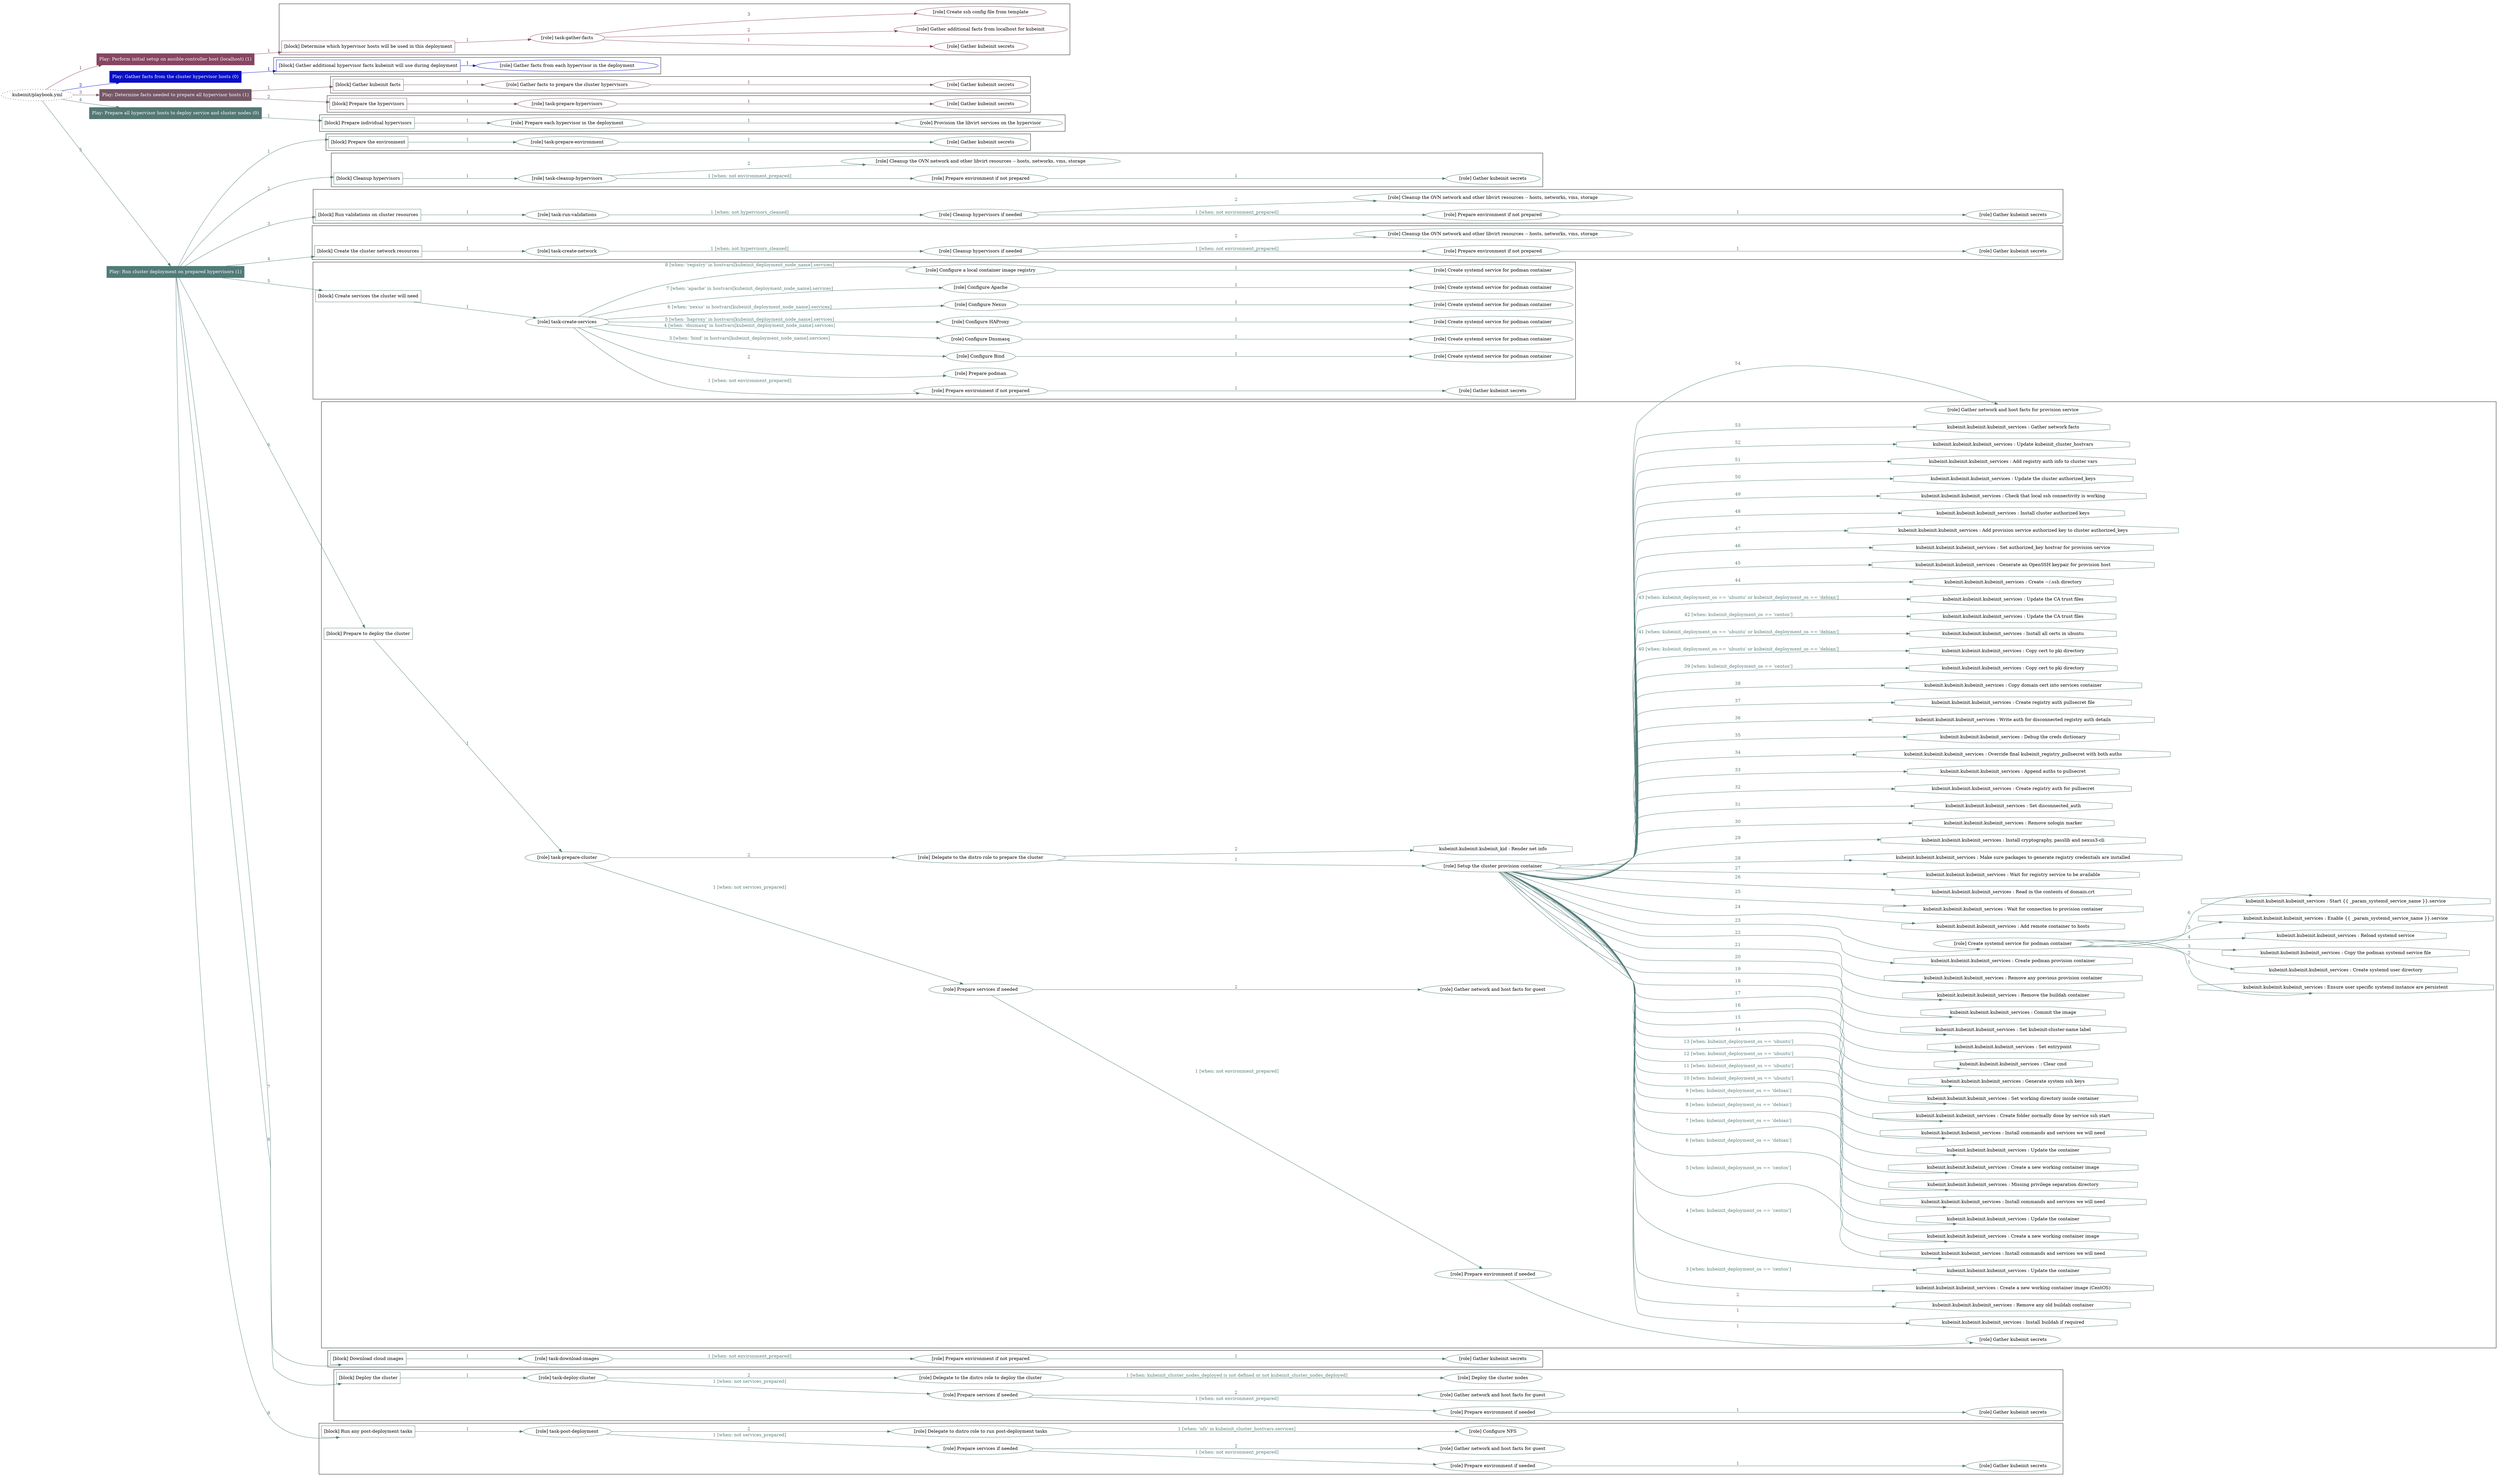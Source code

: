 digraph {
	graph [concentrate=true ordering=in rankdir=LR ratio=fill]
	edge [esep=5 sep=10]
	"kubeinit/playbook.yml" [URL="/home/runner/work/kubeinit/kubeinit/kubeinit/playbook.yml" id=playbook_0912df46 style=dotted]
	"kubeinit/playbook.yml" -> play_2e8ab678 [label="1 " color="#874560" fontcolor="#874560" id=edge_e72a90c1 labeltooltip="1 " tooltip="1 "]
	subgraph "Play: Perform initial setup on ansible-controller host (localhost) (1)" {
		play_2e8ab678 [label="Play: Perform initial setup on ansible-controller host (localhost) (1)" URL="/home/runner/work/kubeinit/kubeinit/kubeinit/playbook.yml" color="#874560" fontcolor="#ffffff" id=play_2e8ab678 shape=box style=filled tooltip=localhost]
		play_2e8ab678 -> block_29a53526 [label=1 color="#874560" fontcolor="#874560" id=edge_6e0d25d8 labeltooltip=1 tooltip=1]
		subgraph cluster_block_29a53526 {
			block_29a53526 [label="[block] Determine which hypervisor hosts will be used in this deployment" URL="/home/runner/work/kubeinit/kubeinit/kubeinit/playbook.yml" color="#874560" id=block_29a53526 labeltooltip="Determine which hypervisor hosts will be used in this deployment" shape=box tooltip="Determine which hypervisor hosts will be used in this deployment"]
			block_29a53526 -> role_89fe4b4c [label="1 " color="#874560" fontcolor="#874560" id=edge_b1a9f9fe labeltooltip="1 " tooltip="1 "]
			subgraph "task-gather-facts" {
				role_89fe4b4c [label="[role] task-gather-facts" URL="/home/runner/work/kubeinit/kubeinit/kubeinit/playbook.yml" color="#874560" id=role_89fe4b4c tooltip="task-gather-facts"]
				role_89fe4b4c -> role_a1879b0e [label="1 " color="#874560" fontcolor="#874560" id=edge_e11ce74f labeltooltip="1 " tooltip="1 "]
				subgraph "Gather kubeinit secrets" {
					role_a1879b0e [label="[role] Gather kubeinit secrets" URL="/home/runner/.ansible/collections/ansible_collections/kubeinit/kubeinit/roles/kubeinit_prepare/tasks/build_hypervisors_group.yml" color="#874560" id=role_a1879b0e tooltip="Gather kubeinit secrets"]
				}
				role_89fe4b4c -> role_667d507b [label="2 " color="#874560" fontcolor="#874560" id=edge_f3d41f97 labeltooltip="2 " tooltip="2 "]
				subgraph "Gather additional facts from localhost for kubeinit" {
					role_667d507b [label="[role] Gather additional facts from localhost for kubeinit" URL="/home/runner/.ansible/collections/ansible_collections/kubeinit/kubeinit/roles/kubeinit_prepare/tasks/build_hypervisors_group.yml" color="#874560" id=role_667d507b tooltip="Gather additional facts from localhost for kubeinit"]
				}
				role_89fe4b4c -> role_3e9ce08c [label="3 " color="#874560" fontcolor="#874560" id=edge_b8fbfea3 labeltooltip="3 " tooltip="3 "]
				subgraph "Create ssh config file from template" {
					role_3e9ce08c [label="[role] Create ssh config file from template" URL="/home/runner/.ansible/collections/ansible_collections/kubeinit/kubeinit/roles/kubeinit_prepare/tasks/build_hypervisors_group.yml" color="#874560" id=role_3e9ce08c tooltip="Create ssh config file from template"]
				}
			}
		}
	}
	"kubeinit/playbook.yml" -> play_7688b1bb [label="2 " color="#080ec4" fontcolor="#080ec4" id=edge_ccbbb781 labeltooltip="2 " tooltip="2 "]
	subgraph "Play: Gather facts from the cluster hypervisor hosts (0)" {
		play_7688b1bb [label="Play: Gather facts from the cluster hypervisor hosts (0)" URL="/home/runner/work/kubeinit/kubeinit/kubeinit/playbook.yml" color="#080ec4" fontcolor="#ffffff" id=play_7688b1bb shape=box style=filled tooltip="Play: Gather facts from the cluster hypervisor hosts (0)"]
		play_7688b1bb -> block_85980958 [label=1 color="#080ec4" fontcolor="#080ec4" id=edge_93978ed6 labeltooltip=1 tooltip=1]
		subgraph cluster_block_85980958 {
			block_85980958 [label="[block] Gather additional hypervisor facts kubeinit will use during deployment" URL="/home/runner/work/kubeinit/kubeinit/kubeinit/playbook.yml" color="#080ec4" id=block_85980958 labeltooltip="Gather additional hypervisor facts kubeinit will use during deployment" shape=box tooltip="Gather additional hypervisor facts kubeinit will use during deployment"]
			block_85980958 -> role_114ad888 [label="1 " color="#080ec4" fontcolor="#080ec4" id=edge_c900b7f8 labeltooltip="1 " tooltip="1 "]
			subgraph "Gather facts from each hypervisor in the deployment" {
				role_114ad888 [label="[role] Gather facts from each hypervisor in the deployment" URL="/home/runner/work/kubeinit/kubeinit/kubeinit/playbook.yml" color="#080ec4" id=role_114ad888 tooltip="Gather facts from each hypervisor in the deployment"]
			}
		}
	}
	"kubeinit/playbook.yml" -> play_a945ccaa [label="3 " color="#755766" fontcolor="#755766" id=edge_48604148 labeltooltip="3 " tooltip="3 "]
	subgraph "Play: Determine facts needed to prepare all hypervisor hosts (1)" {
		play_a945ccaa [label="Play: Determine facts needed to prepare all hypervisor hosts (1)" URL="/home/runner/work/kubeinit/kubeinit/kubeinit/playbook.yml" color="#755766" fontcolor="#ffffff" id=play_a945ccaa shape=box style=filled tooltip=localhost]
		play_a945ccaa -> block_f89217a5 [label=1 color="#755766" fontcolor="#755766" id=edge_f8f481e6 labeltooltip=1 tooltip=1]
		subgraph cluster_block_f89217a5 {
			block_f89217a5 [label="[block] Gather kubeinit facts" URL="/home/runner/work/kubeinit/kubeinit/kubeinit/playbook.yml" color="#755766" id=block_f89217a5 labeltooltip="Gather kubeinit facts" shape=box tooltip="Gather kubeinit facts"]
			block_f89217a5 -> role_4a98423d [label="1 " color="#755766" fontcolor="#755766" id=edge_20c43f45 labeltooltip="1 " tooltip="1 "]
			subgraph "Gather facts to prepare the cluster hypervisors" {
				role_4a98423d [label="[role] Gather facts to prepare the cluster hypervisors" URL="/home/runner/work/kubeinit/kubeinit/kubeinit/playbook.yml" color="#755766" id=role_4a98423d tooltip="Gather facts to prepare the cluster hypervisors"]
				role_4a98423d -> role_321a8558 [label="1 " color="#755766" fontcolor="#755766" id=edge_3f8fba28 labeltooltip="1 " tooltip="1 "]
				subgraph "Gather kubeinit secrets" {
					role_321a8558 [label="[role] Gather kubeinit secrets" URL="/home/runner/.ansible/collections/ansible_collections/kubeinit/kubeinit/roles/kubeinit_prepare/tasks/gather_kubeinit_facts.yml" color="#755766" id=role_321a8558 tooltip="Gather kubeinit secrets"]
				}
			}
		}
		play_a945ccaa -> block_534c2ea1 [label=2 color="#755766" fontcolor="#755766" id=edge_08e3ee26 labeltooltip=2 tooltip=2]
		subgraph cluster_block_534c2ea1 {
			block_534c2ea1 [label="[block] Prepare the hypervisors" URL="/home/runner/work/kubeinit/kubeinit/kubeinit/playbook.yml" color="#755766" id=block_534c2ea1 labeltooltip="Prepare the hypervisors" shape=box tooltip="Prepare the hypervisors"]
			block_534c2ea1 -> role_e908bf13 [label="1 " color="#755766" fontcolor="#755766" id=edge_f1e317e9 labeltooltip="1 " tooltip="1 "]
			subgraph "task-prepare-hypervisors" {
				role_e908bf13 [label="[role] task-prepare-hypervisors" URL="/home/runner/work/kubeinit/kubeinit/kubeinit/playbook.yml" color="#755766" id=role_e908bf13 tooltip="task-prepare-hypervisors"]
				role_e908bf13 -> role_542d57ac [label="1 " color="#755766" fontcolor="#755766" id=edge_b7fd1529 labeltooltip="1 " tooltip="1 "]
				subgraph "Gather kubeinit secrets" {
					role_542d57ac [label="[role] Gather kubeinit secrets" URL="/home/runner/.ansible/collections/ansible_collections/kubeinit/kubeinit/roles/kubeinit_prepare/tasks/gather_kubeinit_facts.yml" color="#755766" id=role_542d57ac tooltip="Gather kubeinit secrets"]
				}
			}
		}
	}
	"kubeinit/playbook.yml" -> play_f191cedd [label="4 " color="#547873" fontcolor="#547873" id=edge_20935c8a labeltooltip="4 " tooltip="4 "]
	subgraph "Play: Prepare all hypervisor hosts to deploy service and cluster nodes (0)" {
		play_f191cedd [label="Play: Prepare all hypervisor hosts to deploy service and cluster nodes (0)" URL="/home/runner/work/kubeinit/kubeinit/kubeinit/playbook.yml" color="#547873" fontcolor="#ffffff" id=play_f191cedd shape=box style=filled tooltip="Play: Prepare all hypervisor hosts to deploy service and cluster nodes (0)"]
		play_f191cedd -> block_e4573215 [label=1 color="#547873" fontcolor="#547873" id=edge_cc4649a1 labeltooltip=1 tooltip=1]
		subgraph cluster_block_e4573215 {
			block_e4573215 [label="[block] Prepare individual hypervisors" URL="/home/runner/work/kubeinit/kubeinit/kubeinit/playbook.yml" color="#547873" id=block_e4573215 labeltooltip="Prepare individual hypervisors" shape=box tooltip="Prepare individual hypervisors"]
			block_e4573215 -> role_737874a5 [label="1 " color="#547873" fontcolor="#547873" id=edge_21db9d6a labeltooltip="1 " tooltip="1 "]
			subgraph "Prepare each hypervisor in the deployment" {
				role_737874a5 [label="[role] Prepare each hypervisor in the deployment" URL="/home/runner/work/kubeinit/kubeinit/kubeinit/playbook.yml" color="#547873" id=role_737874a5 tooltip="Prepare each hypervisor in the deployment"]
				role_737874a5 -> role_ba856975 [label="1 " color="#547873" fontcolor="#547873" id=edge_d3d29fb9 labeltooltip="1 " tooltip="1 "]
				subgraph "Provision the libvirt services on the hypervisor" {
					role_ba856975 [label="[role] Provision the libvirt services on the hypervisor" URL="/home/runner/.ansible/collections/ansible_collections/kubeinit/kubeinit/roles/kubeinit_prepare/tasks/prepare_hypervisor.yml" color="#547873" id=role_ba856975 tooltip="Provision the libvirt services on the hypervisor"]
				}
			}
		}
	}
	"kubeinit/playbook.yml" -> play_f52c890b [label="5 " color="#517b78" fontcolor="#517b78" id=edge_679ba68c labeltooltip="5 " tooltip="5 "]
	subgraph "Play: Run cluster deployment on prepared hypervisors (1)" {
		play_f52c890b [label="Play: Run cluster deployment on prepared hypervisors (1)" URL="/home/runner/work/kubeinit/kubeinit/kubeinit/playbook.yml" color="#517b78" fontcolor="#ffffff" id=play_f52c890b shape=box style=filled tooltip=localhost]
		play_f52c890b -> block_62a21867 [label=1 color="#517b78" fontcolor="#517b78" id=edge_a78af75b labeltooltip=1 tooltip=1]
		subgraph cluster_block_62a21867 {
			block_62a21867 [label="[block] Prepare the environment" URL="/home/runner/work/kubeinit/kubeinit/kubeinit/playbook.yml" color="#517b78" id=block_62a21867 labeltooltip="Prepare the environment" shape=box tooltip="Prepare the environment"]
			block_62a21867 -> role_67cdca41 [label="1 " color="#517b78" fontcolor="#517b78" id=edge_3c67bea5 labeltooltip="1 " tooltip="1 "]
			subgraph "task-prepare-environment" {
				role_67cdca41 [label="[role] task-prepare-environment" URL="/home/runner/work/kubeinit/kubeinit/kubeinit/playbook.yml" color="#517b78" id=role_67cdca41 tooltip="task-prepare-environment"]
				role_67cdca41 -> role_56bfa9c4 [label="1 " color="#517b78" fontcolor="#517b78" id=edge_91252e69 labeltooltip="1 " tooltip="1 "]
				subgraph "Gather kubeinit secrets" {
					role_56bfa9c4 [label="[role] Gather kubeinit secrets" URL="/home/runner/.ansible/collections/ansible_collections/kubeinit/kubeinit/roles/kubeinit_prepare/tasks/gather_kubeinit_facts.yml" color="#517b78" id=role_56bfa9c4 tooltip="Gather kubeinit secrets"]
				}
			}
		}
		play_f52c890b -> block_95139c3b [label=2 color="#517b78" fontcolor="#517b78" id=edge_f855c8f6 labeltooltip=2 tooltip=2]
		subgraph cluster_block_95139c3b {
			block_95139c3b [label="[block] Cleanup hypervisors" URL="/home/runner/work/kubeinit/kubeinit/kubeinit/playbook.yml" color="#517b78" id=block_95139c3b labeltooltip="Cleanup hypervisors" shape=box tooltip="Cleanup hypervisors"]
			block_95139c3b -> role_2b598ae9 [label="1 " color="#517b78" fontcolor="#517b78" id=edge_e2f64859 labeltooltip="1 " tooltip="1 "]
			subgraph "task-cleanup-hypervisors" {
				role_2b598ae9 [label="[role] task-cleanup-hypervisors" URL="/home/runner/work/kubeinit/kubeinit/kubeinit/playbook.yml" color="#517b78" id=role_2b598ae9 tooltip="task-cleanup-hypervisors"]
				role_2b598ae9 -> role_1456ab9c [label="1 [when: not environment_prepared]" color="#517b78" fontcolor="#517b78" id=edge_ec660b6e labeltooltip="1 [when: not environment_prepared]" tooltip="1 [when: not environment_prepared]"]
				subgraph "Prepare environment if not prepared" {
					role_1456ab9c [label="[role] Prepare environment if not prepared" URL="/home/runner/.ansible/collections/ansible_collections/kubeinit/kubeinit/roles/kubeinit_prepare/tasks/cleanup_hypervisors.yml" color="#517b78" id=role_1456ab9c tooltip="Prepare environment if not prepared"]
					role_1456ab9c -> role_236ac7f4 [label="1 " color="#517b78" fontcolor="#517b78" id=edge_7c3dc851 labeltooltip="1 " tooltip="1 "]
					subgraph "Gather kubeinit secrets" {
						role_236ac7f4 [label="[role] Gather kubeinit secrets" URL="/home/runner/.ansible/collections/ansible_collections/kubeinit/kubeinit/roles/kubeinit_prepare/tasks/gather_kubeinit_facts.yml" color="#517b78" id=role_236ac7f4 tooltip="Gather kubeinit secrets"]
					}
				}
				role_2b598ae9 -> role_30538058 [label="2 " color="#517b78" fontcolor="#517b78" id=edge_9e3617b9 labeltooltip="2 " tooltip="2 "]
				subgraph "Cleanup the OVN network and other libvirt resources -- hosts, networks, vms, storage" {
					role_30538058 [label="[role] Cleanup the OVN network and other libvirt resources -- hosts, networks, vms, storage" URL="/home/runner/.ansible/collections/ansible_collections/kubeinit/kubeinit/roles/kubeinit_prepare/tasks/cleanup_hypervisors.yml" color="#517b78" id=role_30538058 tooltip="Cleanup the OVN network and other libvirt resources -- hosts, networks, vms, storage"]
				}
			}
		}
		play_f52c890b -> block_f0ff0a82 [label=3 color="#517b78" fontcolor="#517b78" id=edge_f69f539a labeltooltip=3 tooltip=3]
		subgraph cluster_block_f0ff0a82 {
			block_f0ff0a82 [label="[block] Run validations on cluster resources" URL="/home/runner/work/kubeinit/kubeinit/kubeinit/playbook.yml" color="#517b78" id=block_f0ff0a82 labeltooltip="Run validations on cluster resources" shape=box tooltip="Run validations on cluster resources"]
			block_f0ff0a82 -> role_f39b1af1 [label="1 " color="#517b78" fontcolor="#517b78" id=edge_cdfbe837 labeltooltip="1 " tooltip="1 "]
			subgraph "task-run-validations" {
				role_f39b1af1 [label="[role] task-run-validations" URL="/home/runner/work/kubeinit/kubeinit/kubeinit/playbook.yml" color="#517b78" id=role_f39b1af1 tooltip="task-run-validations"]
				role_f39b1af1 -> role_7696078d [label="1 [when: not hypervisors_cleaned]" color="#517b78" fontcolor="#517b78" id=edge_787f9603 labeltooltip="1 [when: not hypervisors_cleaned]" tooltip="1 [when: not hypervisors_cleaned]"]
				subgraph "Cleanup hypervisors if needed" {
					role_7696078d [label="[role] Cleanup hypervisors if needed" URL="/home/runner/.ansible/collections/ansible_collections/kubeinit/kubeinit/roles/kubeinit_validations/tasks/main.yml" color="#517b78" id=role_7696078d tooltip="Cleanup hypervisors if needed"]
					role_7696078d -> role_6cb71816 [label="1 [when: not environment_prepared]" color="#517b78" fontcolor="#517b78" id=edge_f6cf36a1 labeltooltip="1 [when: not environment_prepared]" tooltip="1 [when: not environment_prepared]"]
					subgraph "Prepare environment if not prepared" {
						role_6cb71816 [label="[role] Prepare environment if not prepared" URL="/home/runner/.ansible/collections/ansible_collections/kubeinit/kubeinit/roles/kubeinit_prepare/tasks/cleanup_hypervisors.yml" color="#517b78" id=role_6cb71816 tooltip="Prepare environment if not prepared"]
						role_6cb71816 -> role_5adb14a2 [label="1 " color="#517b78" fontcolor="#517b78" id=edge_15ba2886 labeltooltip="1 " tooltip="1 "]
						subgraph "Gather kubeinit secrets" {
							role_5adb14a2 [label="[role] Gather kubeinit secrets" URL="/home/runner/.ansible/collections/ansible_collections/kubeinit/kubeinit/roles/kubeinit_prepare/tasks/gather_kubeinit_facts.yml" color="#517b78" id=role_5adb14a2 tooltip="Gather kubeinit secrets"]
						}
					}
					role_7696078d -> role_2b1a516b [label="2 " color="#517b78" fontcolor="#517b78" id=edge_c696be01 labeltooltip="2 " tooltip="2 "]
					subgraph "Cleanup the OVN network and other libvirt resources -- hosts, networks, vms, storage" {
						role_2b1a516b [label="[role] Cleanup the OVN network and other libvirt resources -- hosts, networks, vms, storage" URL="/home/runner/.ansible/collections/ansible_collections/kubeinit/kubeinit/roles/kubeinit_prepare/tasks/cleanup_hypervisors.yml" color="#517b78" id=role_2b1a516b tooltip="Cleanup the OVN network and other libvirt resources -- hosts, networks, vms, storage"]
					}
				}
			}
		}
		play_f52c890b -> block_b530e53e [label=4 color="#517b78" fontcolor="#517b78" id=edge_3fc171cd labeltooltip=4 tooltip=4]
		subgraph cluster_block_b530e53e {
			block_b530e53e [label="[block] Create the cluster network resources" URL="/home/runner/work/kubeinit/kubeinit/kubeinit/playbook.yml" color="#517b78" id=block_b530e53e labeltooltip="Create the cluster network resources" shape=box tooltip="Create the cluster network resources"]
			block_b530e53e -> role_3248645d [label="1 " color="#517b78" fontcolor="#517b78" id=edge_df03ef05 labeltooltip="1 " tooltip="1 "]
			subgraph "task-create-network" {
				role_3248645d [label="[role] task-create-network" URL="/home/runner/work/kubeinit/kubeinit/kubeinit/playbook.yml" color="#517b78" id=role_3248645d tooltip="task-create-network"]
				role_3248645d -> role_4b6eabab [label="1 [when: not hypervisors_cleaned]" color="#517b78" fontcolor="#517b78" id=edge_b1161bb7 labeltooltip="1 [when: not hypervisors_cleaned]" tooltip="1 [when: not hypervisors_cleaned]"]
				subgraph "Cleanup hypervisors if needed" {
					role_4b6eabab [label="[role] Cleanup hypervisors if needed" URL="/home/runner/.ansible/collections/ansible_collections/kubeinit/kubeinit/roles/kubeinit_libvirt/tasks/create_network.yml" color="#517b78" id=role_4b6eabab tooltip="Cleanup hypervisors if needed"]
					role_4b6eabab -> role_fc160d03 [label="1 [when: not environment_prepared]" color="#517b78" fontcolor="#517b78" id=edge_b3e09f3a labeltooltip="1 [when: not environment_prepared]" tooltip="1 [when: not environment_prepared]"]
					subgraph "Prepare environment if not prepared" {
						role_fc160d03 [label="[role] Prepare environment if not prepared" URL="/home/runner/.ansible/collections/ansible_collections/kubeinit/kubeinit/roles/kubeinit_prepare/tasks/cleanup_hypervisors.yml" color="#517b78" id=role_fc160d03 tooltip="Prepare environment if not prepared"]
						role_fc160d03 -> role_1a4f02a7 [label="1 " color="#517b78" fontcolor="#517b78" id=edge_b19aef2f labeltooltip="1 " tooltip="1 "]
						subgraph "Gather kubeinit secrets" {
							role_1a4f02a7 [label="[role] Gather kubeinit secrets" URL="/home/runner/.ansible/collections/ansible_collections/kubeinit/kubeinit/roles/kubeinit_prepare/tasks/gather_kubeinit_facts.yml" color="#517b78" id=role_1a4f02a7 tooltip="Gather kubeinit secrets"]
						}
					}
					role_4b6eabab -> role_3d02f9c4 [label="2 " color="#517b78" fontcolor="#517b78" id=edge_90a027ca labeltooltip="2 " tooltip="2 "]
					subgraph "Cleanup the OVN network and other libvirt resources -- hosts, networks, vms, storage" {
						role_3d02f9c4 [label="[role] Cleanup the OVN network and other libvirt resources -- hosts, networks, vms, storage" URL="/home/runner/.ansible/collections/ansible_collections/kubeinit/kubeinit/roles/kubeinit_prepare/tasks/cleanup_hypervisors.yml" color="#517b78" id=role_3d02f9c4 tooltip="Cleanup the OVN network and other libvirt resources -- hosts, networks, vms, storage"]
					}
				}
			}
		}
		play_f52c890b -> block_3132ade9 [label=5 color="#517b78" fontcolor="#517b78" id=edge_0893118e labeltooltip=5 tooltip=5]
		subgraph cluster_block_3132ade9 {
			block_3132ade9 [label="[block] Create services the cluster will need" URL="/home/runner/work/kubeinit/kubeinit/kubeinit/playbook.yml" color="#517b78" id=block_3132ade9 labeltooltip="Create services the cluster will need" shape=box tooltip="Create services the cluster will need"]
			block_3132ade9 -> role_114902e2 [label="1 " color="#517b78" fontcolor="#517b78" id=edge_9ae73db5 labeltooltip="1 " tooltip="1 "]
			subgraph "task-create-services" {
				role_114902e2 [label="[role] task-create-services" URL="/home/runner/work/kubeinit/kubeinit/kubeinit/playbook.yml" color="#517b78" id=role_114902e2 tooltip="task-create-services"]
				role_114902e2 -> role_f38fd801 [label="1 [when: not environment_prepared]" color="#517b78" fontcolor="#517b78" id=edge_30331ced labeltooltip="1 [when: not environment_prepared]" tooltip="1 [when: not environment_prepared]"]
				subgraph "Prepare environment if not prepared" {
					role_f38fd801 [label="[role] Prepare environment if not prepared" URL="/home/runner/.ansible/collections/ansible_collections/kubeinit/kubeinit/roles/kubeinit_services/tasks/main.yml" color="#517b78" id=role_f38fd801 tooltip="Prepare environment if not prepared"]
					role_f38fd801 -> role_a4ca8e42 [label="1 " color="#517b78" fontcolor="#517b78" id=edge_a8d97815 labeltooltip="1 " tooltip="1 "]
					subgraph "Gather kubeinit secrets" {
						role_a4ca8e42 [label="[role] Gather kubeinit secrets" URL="/home/runner/.ansible/collections/ansible_collections/kubeinit/kubeinit/roles/kubeinit_prepare/tasks/gather_kubeinit_facts.yml" color="#517b78" id=role_a4ca8e42 tooltip="Gather kubeinit secrets"]
					}
				}
				role_114902e2 -> role_193e578c [label="2 " color="#517b78" fontcolor="#517b78" id=edge_521622c5 labeltooltip="2 " tooltip="2 "]
				subgraph "Prepare podman" {
					role_193e578c [label="[role] Prepare podman" URL="/home/runner/.ansible/collections/ansible_collections/kubeinit/kubeinit/roles/kubeinit_services/tasks/00_create_service_pod.yml" color="#517b78" id=role_193e578c tooltip="Prepare podman"]
				}
				role_114902e2 -> role_dae0f767 [label="3 [when: 'bind' in hostvars[kubeinit_deployment_node_name].services]" color="#517b78" fontcolor="#517b78" id=edge_301e2fe0 labeltooltip="3 [when: 'bind' in hostvars[kubeinit_deployment_node_name].services]" tooltip="3 [when: 'bind' in hostvars[kubeinit_deployment_node_name].services]"]
				subgraph "Configure Bind" {
					role_dae0f767 [label="[role] Configure Bind" URL="/home/runner/.ansible/collections/ansible_collections/kubeinit/kubeinit/roles/kubeinit_services/tasks/start_services_containers.yml" color="#517b78" id=role_dae0f767 tooltip="Configure Bind"]
					role_dae0f767 -> role_a7350e8a [label="1 " color="#517b78" fontcolor="#517b78" id=edge_5caaeb84 labeltooltip="1 " tooltip="1 "]
					subgraph "Create systemd service for podman container" {
						role_a7350e8a [label="[role] Create systemd service for podman container" URL="/home/runner/.ansible/collections/ansible_collections/kubeinit/kubeinit/roles/kubeinit_bind/tasks/main.yml" color="#517b78" id=role_a7350e8a tooltip="Create systemd service for podman container"]
					}
				}
				role_114902e2 -> role_c6f77a91 [label="4 [when: 'dnsmasq' in hostvars[kubeinit_deployment_node_name].services]" color="#517b78" fontcolor="#517b78" id=edge_0016e994 labeltooltip="4 [when: 'dnsmasq' in hostvars[kubeinit_deployment_node_name].services]" tooltip="4 [when: 'dnsmasq' in hostvars[kubeinit_deployment_node_name].services]"]
				subgraph "Configure Dnsmasq" {
					role_c6f77a91 [label="[role] Configure Dnsmasq" URL="/home/runner/.ansible/collections/ansible_collections/kubeinit/kubeinit/roles/kubeinit_services/tasks/start_services_containers.yml" color="#517b78" id=role_c6f77a91 tooltip="Configure Dnsmasq"]
					role_c6f77a91 -> role_5328e426 [label="1 " color="#517b78" fontcolor="#517b78" id=edge_4dd55f41 labeltooltip="1 " tooltip="1 "]
					subgraph "Create systemd service for podman container" {
						role_5328e426 [label="[role] Create systemd service for podman container" URL="/home/runner/.ansible/collections/ansible_collections/kubeinit/kubeinit/roles/kubeinit_dnsmasq/tasks/main.yml" color="#517b78" id=role_5328e426 tooltip="Create systemd service for podman container"]
					}
				}
				role_114902e2 -> role_630ac7ac [label="5 [when: 'haproxy' in hostvars[kubeinit_deployment_node_name].services]" color="#517b78" fontcolor="#517b78" id=edge_3c42c923 labeltooltip="5 [when: 'haproxy' in hostvars[kubeinit_deployment_node_name].services]" tooltip="5 [when: 'haproxy' in hostvars[kubeinit_deployment_node_name].services]"]
				subgraph "Configure HAProxy" {
					role_630ac7ac [label="[role] Configure HAProxy" URL="/home/runner/.ansible/collections/ansible_collections/kubeinit/kubeinit/roles/kubeinit_services/tasks/start_services_containers.yml" color="#517b78" id=role_630ac7ac tooltip="Configure HAProxy"]
					role_630ac7ac -> role_1795e975 [label="1 " color="#517b78" fontcolor="#517b78" id=edge_cba5df61 labeltooltip="1 " tooltip="1 "]
					subgraph "Create systemd service for podman container" {
						role_1795e975 [label="[role] Create systemd service for podman container" URL="/home/runner/.ansible/collections/ansible_collections/kubeinit/kubeinit/roles/kubeinit_haproxy/tasks/main.yml" color="#517b78" id=role_1795e975 tooltip="Create systemd service for podman container"]
					}
				}
				role_114902e2 -> role_7542b719 [label="6 [when: 'nexus' in hostvars[kubeinit_deployment_node_name].services]" color="#517b78" fontcolor="#517b78" id=edge_86af14ba labeltooltip="6 [when: 'nexus' in hostvars[kubeinit_deployment_node_name].services]" tooltip="6 [when: 'nexus' in hostvars[kubeinit_deployment_node_name].services]"]
				subgraph "Configure Nexus" {
					role_7542b719 [label="[role] Configure Nexus" URL="/home/runner/.ansible/collections/ansible_collections/kubeinit/kubeinit/roles/kubeinit_services/tasks/start_services_containers.yml" color="#517b78" id=role_7542b719 tooltip="Configure Nexus"]
					role_7542b719 -> role_248fa3ee [label="1 " color="#517b78" fontcolor="#517b78" id=edge_5ee59bb3 labeltooltip="1 " tooltip="1 "]
					subgraph "Create systemd service for podman container" {
						role_248fa3ee [label="[role] Create systemd service for podman container" URL="/home/runner/.ansible/collections/ansible_collections/kubeinit/kubeinit/roles/kubeinit_nexus/tasks/main.yml" color="#517b78" id=role_248fa3ee tooltip="Create systemd service for podman container"]
					}
				}
				role_114902e2 -> role_f5fb70c2 [label="7 [when: 'apache' in hostvars[kubeinit_deployment_node_name].services]" color="#517b78" fontcolor="#517b78" id=edge_3a14b514 labeltooltip="7 [when: 'apache' in hostvars[kubeinit_deployment_node_name].services]" tooltip="7 [when: 'apache' in hostvars[kubeinit_deployment_node_name].services]"]
				subgraph "Configure Apache" {
					role_f5fb70c2 [label="[role] Configure Apache" URL="/home/runner/.ansible/collections/ansible_collections/kubeinit/kubeinit/roles/kubeinit_services/tasks/start_services_containers.yml" color="#517b78" id=role_f5fb70c2 tooltip="Configure Apache"]
					role_f5fb70c2 -> role_9cf36eb4 [label="1 " color="#517b78" fontcolor="#517b78" id=edge_1c5d6b40 labeltooltip="1 " tooltip="1 "]
					subgraph "Create systemd service for podman container" {
						role_9cf36eb4 [label="[role] Create systemd service for podman container" URL="/home/runner/.ansible/collections/ansible_collections/kubeinit/kubeinit/roles/kubeinit_apache/tasks/main.yml" color="#517b78" id=role_9cf36eb4 tooltip="Create systemd service for podman container"]
					}
				}
				role_114902e2 -> role_3119d2bd [label="8 [when: 'registry' in hostvars[kubeinit_deployment_node_name].services]" color="#517b78" fontcolor="#517b78" id=edge_0d335c1e labeltooltip="8 [when: 'registry' in hostvars[kubeinit_deployment_node_name].services]" tooltip="8 [when: 'registry' in hostvars[kubeinit_deployment_node_name].services]"]
				subgraph "Configure a local container image registry" {
					role_3119d2bd [label="[role] Configure a local container image registry" URL="/home/runner/.ansible/collections/ansible_collections/kubeinit/kubeinit/roles/kubeinit_services/tasks/start_services_containers.yml" color="#517b78" id=role_3119d2bd tooltip="Configure a local container image registry"]
					role_3119d2bd -> role_095f4b8e [label="1 " color="#517b78" fontcolor="#517b78" id=edge_fcf5cf93 labeltooltip="1 " tooltip="1 "]
					subgraph "Create systemd service for podman container" {
						role_095f4b8e [label="[role] Create systemd service for podman container" URL="/home/runner/.ansible/collections/ansible_collections/kubeinit/kubeinit/roles/kubeinit_registry/tasks/main.yml" color="#517b78" id=role_095f4b8e tooltip="Create systemd service for podman container"]
					}
				}
			}
		}
		play_f52c890b -> block_0be9e784 [label=6 color="#517b78" fontcolor="#517b78" id=edge_8a7ad177 labeltooltip=6 tooltip=6]
		subgraph cluster_block_0be9e784 {
			block_0be9e784 [label="[block] Prepare to deploy the cluster" URL="/home/runner/work/kubeinit/kubeinit/kubeinit/playbook.yml" color="#517b78" id=block_0be9e784 labeltooltip="Prepare to deploy the cluster" shape=box tooltip="Prepare to deploy the cluster"]
			block_0be9e784 -> role_be113e07 [label="1 " color="#517b78" fontcolor="#517b78" id=edge_1dffb17f labeltooltip="1 " tooltip="1 "]
			subgraph "task-prepare-cluster" {
				role_be113e07 [label="[role] task-prepare-cluster" URL="/home/runner/work/kubeinit/kubeinit/kubeinit/playbook.yml" color="#517b78" id=role_be113e07 tooltip="task-prepare-cluster"]
				role_be113e07 -> role_3a2963a5 [label="1 [when: not services_prepared]" color="#517b78" fontcolor="#517b78" id=edge_1a93a41b labeltooltip="1 [when: not services_prepared]" tooltip="1 [when: not services_prepared]"]
				subgraph "Prepare services if needed" {
					role_3a2963a5 [label="[role] Prepare services if needed" URL="/home/runner/.ansible/collections/ansible_collections/kubeinit/kubeinit/roles/kubeinit_prepare/tasks/prepare_cluster.yml" color="#517b78" id=role_3a2963a5 tooltip="Prepare services if needed"]
					role_3a2963a5 -> role_39c5d8d6 [label="1 [when: not environment_prepared]" color="#517b78" fontcolor="#517b78" id=edge_67469756 labeltooltip="1 [when: not environment_prepared]" tooltip="1 [when: not environment_prepared]"]
					subgraph "Prepare environment if needed" {
						role_39c5d8d6 [label="[role] Prepare environment if needed" URL="/home/runner/.ansible/collections/ansible_collections/kubeinit/kubeinit/roles/kubeinit_services/tasks/prepare_services.yml" color="#517b78" id=role_39c5d8d6 tooltip="Prepare environment if needed"]
						role_39c5d8d6 -> role_44202779 [label="1 " color="#517b78" fontcolor="#517b78" id=edge_86b273a1 labeltooltip="1 " tooltip="1 "]
						subgraph "Gather kubeinit secrets" {
							role_44202779 [label="[role] Gather kubeinit secrets" URL="/home/runner/.ansible/collections/ansible_collections/kubeinit/kubeinit/roles/kubeinit_prepare/tasks/gather_kubeinit_facts.yml" color="#517b78" id=role_44202779 tooltip="Gather kubeinit secrets"]
						}
					}
					role_3a2963a5 -> role_ddbec53c [label="2 " color="#517b78" fontcolor="#517b78" id=edge_9deefb16 labeltooltip="2 " tooltip="2 "]
					subgraph "Gather network and host facts for guest" {
						role_ddbec53c [label="[role] Gather network and host facts for guest" URL="/home/runner/.ansible/collections/ansible_collections/kubeinit/kubeinit/roles/kubeinit_services/tasks/prepare_services.yml" color="#517b78" id=role_ddbec53c tooltip="Gather network and host facts for guest"]
					}
				}
				role_be113e07 -> role_fe560991 [label="2 " color="#517b78" fontcolor="#517b78" id=edge_86b550c8 labeltooltip="2 " tooltip="2 "]
				subgraph "Delegate to the distro role to prepare the cluster" {
					role_fe560991 [label="[role] Delegate to the distro role to prepare the cluster" URL="/home/runner/.ansible/collections/ansible_collections/kubeinit/kubeinit/roles/kubeinit_prepare/tasks/prepare_cluster.yml" color="#517b78" id=role_fe560991 tooltip="Delegate to the distro role to prepare the cluster"]
					role_fe560991 -> role_73a93d89 [label="1 " color="#517b78" fontcolor="#517b78" id=edge_c43863cf labeltooltip="1 " tooltip="1 "]
					subgraph "Setup the cluster provision container" {
						role_73a93d89 [label="[role] Setup the cluster provision container" URL="/home/runner/.ansible/collections/ansible_collections/kubeinit/kubeinit/roles/kubeinit_kid/tasks/prepare_cluster.yml" color="#517b78" id=role_73a93d89 tooltip="Setup the cluster provision container"]
						task_e2433ad5 [label="kubeinit.kubeinit.kubeinit_services : Install buildah if required" URL="/home/runner/.ansible/collections/ansible_collections/kubeinit/kubeinit/roles/kubeinit_services/tasks/create_provision_container.yml" color="#517b78" id=task_e2433ad5 shape=octagon tooltip="kubeinit.kubeinit.kubeinit_services : Install buildah if required"]
						role_73a93d89 -> task_e2433ad5 [label="1 " color="#517b78" fontcolor="#517b78" id=edge_c73ad514 labeltooltip="1 " tooltip="1 "]
						task_22da0f50 [label="kubeinit.kubeinit.kubeinit_services : Remove any old buildah container" URL="/home/runner/.ansible/collections/ansible_collections/kubeinit/kubeinit/roles/kubeinit_services/tasks/create_provision_container.yml" color="#517b78" id=task_22da0f50 shape=octagon tooltip="kubeinit.kubeinit.kubeinit_services : Remove any old buildah container"]
						role_73a93d89 -> task_22da0f50 [label="2 " color="#517b78" fontcolor="#517b78" id=edge_456964c1 labeltooltip="2 " tooltip="2 "]
						task_93774a57 [label="kubeinit.kubeinit.kubeinit_services : Create a new working container image (CentOS)" URL="/home/runner/.ansible/collections/ansible_collections/kubeinit/kubeinit/roles/kubeinit_services/tasks/create_provision_container.yml" color="#517b78" id=task_93774a57 shape=octagon tooltip="kubeinit.kubeinit.kubeinit_services : Create a new working container image (CentOS)"]
						role_73a93d89 -> task_93774a57 [label="3 [when: kubeinit_deployment_os == 'centos']" color="#517b78" fontcolor="#517b78" id=edge_ab4641c2 labeltooltip="3 [when: kubeinit_deployment_os == 'centos']" tooltip="3 [when: kubeinit_deployment_os == 'centos']"]
						task_a1e3fca6 [label="kubeinit.kubeinit.kubeinit_services : Update the container" URL="/home/runner/.ansible/collections/ansible_collections/kubeinit/kubeinit/roles/kubeinit_services/tasks/create_provision_container.yml" color="#517b78" id=task_a1e3fca6 shape=octagon tooltip="kubeinit.kubeinit.kubeinit_services : Update the container"]
						role_73a93d89 -> task_a1e3fca6 [label="4 [when: kubeinit_deployment_os == 'centos']" color="#517b78" fontcolor="#517b78" id=edge_4f9a76bd labeltooltip="4 [when: kubeinit_deployment_os == 'centos']" tooltip="4 [when: kubeinit_deployment_os == 'centos']"]
						task_ceff995a [label="kubeinit.kubeinit.kubeinit_services : Install commands and services we will need" URL="/home/runner/.ansible/collections/ansible_collections/kubeinit/kubeinit/roles/kubeinit_services/tasks/create_provision_container.yml" color="#517b78" id=task_ceff995a shape=octagon tooltip="kubeinit.kubeinit.kubeinit_services : Install commands and services we will need"]
						role_73a93d89 -> task_ceff995a [label="5 [when: kubeinit_deployment_os == 'centos']" color="#517b78" fontcolor="#517b78" id=edge_6a017a9b labeltooltip="5 [when: kubeinit_deployment_os == 'centos']" tooltip="5 [when: kubeinit_deployment_os == 'centos']"]
						task_09e271da [label="kubeinit.kubeinit.kubeinit_services : Create a new working container image" URL="/home/runner/.ansible/collections/ansible_collections/kubeinit/kubeinit/roles/kubeinit_services/tasks/create_provision_container.yml" color="#517b78" id=task_09e271da shape=octagon tooltip="kubeinit.kubeinit.kubeinit_services : Create a new working container image"]
						role_73a93d89 -> task_09e271da [label="6 [when: kubeinit_deployment_os == 'debian']" color="#517b78" fontcolor="#517b78" id=edge_e59cf7c7 labeltooltip="6 [when: kubeinit_deployment_os == 'debian']" tooltip="6 [when: kubeinit_deployment_os == 'debian']"]
						task_588fae8f [label="kubeinit.kubeinit.kubeinit_services : Update the container" URL="/home/runner/.ansible/collections/ansible_collections/kubeinit/kubeinit/roles/kubeinit_services/tasks/create_provision_container.yml" color="#517b78" id=task_588fae8f shape=octagon tooltip="kubeinit.kubeinit.kubeinit_services : Update the container"]
						role_73a93d89 -> task_588fae8f [label="7 [when: kubeinit_deployment_os == 'debian']" color="#517b78" fontcolor="#517b78" id=edge_0b474104 labeltooltip="7 [when: kubeinit_deployment_os == 'debian']" tooltip="7 [when: kubeinit_deployment_os == 'debian']"]
						task_3a026a8d [label="kubeinit.kubeinit.kubeinit_services : Install commands and services we will need" URL="/home/runner/.ansible/collections/ansible_collections/kubeinit/kubeinit/roles/kubeinit_services/tasks/create_provision_container.yml" color="#517b78" id=task_3a026a8d shape=octagon tooltip="kubeinit.kubeinit.kubeinit_services : Install commands and services we will need"]
						role_73a93d89 -> task_3a026a8d [label="8 [when: kubeinit_deployment_os == 'debian']" color="#517b78" fontcolor="#517b78" id=edge_c14d604a labeltooltip="8 [when: kubeinit_deployment_os == 'debian']" tooltip="8 [when: kubeinit_deployment_os == 'debian']"]
						task_6365c278 [label="kubeinit.kubeinit.kubeinit_services : Missing privilege separation directory" URL="/home/runner/.ansible/collections/ansible_collections/kubeinit/kubeinit/roles/kubeinit_services/tasks/create_provision_container.yml" color="#517b78" id=task_6365c278 shape=octagon tooltip="kubeinit.kubeinit.kubeinit_services : Missing privilege separation directory"]
						role_73a93d89 -> task_6365c278 [label="9 [when: kubeinit_deployment_os == 'debian']" color="#517b78" fontcolor="#517b78" id=edge_99420584 labeltooltip="9 [when: kubeinit_deployment_os == 'debian']" tooltip="9 [when: kubeinit_deployment_os == 'debian']"]
						task_69055312 [label="kubeinit.kubeinit.kubeinit_services : Create a new working container image" URL="/home/runner/.ansible/collections/ansible_collections/kubeinit/kubeinit/roles/kubeinit_services/tasks/create_provision_container.yml" color="#517b78" id=task_69055312 shape=octagon tooltip="kubeinit.kubeinit.kubeinit_services : Create a new working container image"]
						role_73a93d89 -> task_69055312 [label="10 [when: kubeinit_deployment_os == 'ubuntu']" color="#517b78" fontcolor="#517b78" id=edge_8e1a97f9 labeltooltip="10 [when: kubeinit_deployment_os == 'ubuntu']" tooltip="10 [when: kubeinit_deployment_os == 'ubuntu']"]
						task_61f9c055 [label="kubeinit.kubeinit.kubeinit_services : Update the container" URL="/home/runner/.ansible/collections/ansible_collections/kubeinit/kubeinit/roles/kubeinit_services/tasks/create_provision_container.yml" color="#517b78" id=task_61f9c055 shape=octagon tooltip="kubeinit.kubeinit.kubeinit_services : Update the container"]
						role_73a93d89 -> task_61f9c055 [label="11 [when: kubeinit_deployment_os == 'ubuntu']" color="#517b78" fontcolor="#517b78" id=edge_d3ee7a86 labeltooltip="11 [when: kubeinit_deployment_os == 'ubuntu']" tooltip="11 [when: kubeinit_deployment_os == 'ubuntu']"]
						task_880ecc99 [label="kubeinit.kubeinit.kubeinit_services : Install commands and services we will need" URL="/home/runner/.ansible/collections/ansible_collections/kubeinit/kubeinit/roles/kubeinit_services/tasks/create_provision_container.yml" color="#517b78" id=task_880ecc99 shape=octagon tooltip="kubeinit.kubeinit.kubeinit_services : Install commands and services we will need"]
						role_73a93d89 -> task_880ecc99 [label="12 [when: kubeinit_deployment_os == 'ubuntu']" color="#517b78" fontcolor="#517b78" id=edge_e6f4031f labeltooltip="12 [when: kubeinit_deployment_os == 'ubuntu']" tooltip="12 [when: kubeinit_deployment_os == 'ubuntu']"]
						task_206e7ab5 [label="kubeinit.kubeinit.kubeinit_services : Create folder normally done by service ssh start" URL="/home/runner/.ansible/collections/ansible_collections/kubeinit/kubeinit/roles/kubeinit_services/tasks/create_provision_container.yml" color="#517b78" id=task_206e7ab5 shape=octagon tooltip="kubeinit.kubeinit.kubeinit_services : Create folder normally done by service ssh start"]
						role_73a93d89 -> task_206e7ab5 [label="13 [when: kubeinit_deployment_os == 'ubuntu']" color="#517b78" fontcolor="#517b78" id=edge_3413e759 labeltooltip="13 [when: kubeinit_deployment_os == 'ubuntu']" tooltip="13 [when: kubeinit_deployment_os == 'ubuntu']"]
						task_3c3f5bd8 [label="kubeinit.kubeinit.kubeinit_services : Set working directory inside container" URL="/home/runner/.ansible/collections/ansible_collections/kubeinit/kubeinit/roles/kubeinit_services/tasks/create_provision_container.yml" color="#517b78" id=task_3c3f5bd8 shape=octagon tooltip="kubeinit.kubeinit.kubeinit_services : Set working directory inside container"]
						role_73a93d89 -> task_3c3f5bd8 [label="14 " color="#517b78" fontcolor="#517b78" id=edge_548bc6de labeltooltip="14 " tooltip="14 "]
						task_2eadbd63 [label="kubeinit.kubeinit.kubeinit_services : Generate system ssh keys" URL="/home/runner/.ansible/collections/ansible_collections/kubeinit/kubeinit/roles/kubeinit_services/tasks/create_provision_container.yml" color="#517b78" id=task_2eadbd63 shape=octagon tooltip="kubeinit.kubeinit.kubeinit_services : Generate system ssh keys"]
						role_73a93d89 -> task_2eadbd63 [label="15 " color="#517b78" fontcolor="#517b78" id=edge_df6ffc61 labeltooltip="15 " tooltip="15 "]
						task_aceb3741 [label="kubeinit.kubeinit.kubeinit_services : Clear cmd" URL="/home/runner/.ansible/collections/ansible_collections/kubeinit/kubeinit/roles/kubeinit_services/tasks/create_provision_container.yml" color="#517b78" id=task_aceb3741 shape=octagon tooltip="kubeinit.kubeinit.kubeinit_services : Clear cmd"]
						role_73a93d89 -> task_aceb3741 [label="16 " color="#517b78" fontcolor="#517b78" id=edge_58bd02d0 labeltooltip="16 " tooltip="16 "]
						task_8b6a6355 [label="kubeinit.kubeinit.kubeinit_services : Set entrypoint" URL="/home/runner/.ansible/collections/ansible_collections/kubeinit/kubeinit/roles/kubeinit_services/tasks/create_provision_container.yml" color="#517b78" id=task_8b6a6355 shape=octagon tooltip="kubeinit.kubeinit.kubeinit_services : Set entrypoint"]
						role_73a93d89 -> task_8b6a6355 [label="17 " color="#517b78" fontcolor="#517b78" id=edge_1ccbbe41 labeltooltip="17 " tooltip="17 "]
						task_e5da5e84 [label="kubeinit.kubeinit.kubeinit_services : Set kubeinit-cluster-name label" URL="/home/runner/.ansible/collections/ansible_collections/kubeinit/kubeinit/roles/kubeinit_services/tasks/create_provision_container.yml" color="#517b78" id=task_e5da5e84 shape=octagon tooltip="kubeinit.kubeinit.kubeinit_services : Set kubeinit-cluster-name label"]
						role_73a93d89 -> task_e5da5e84 [label="18 " color="#517b78" fontcolor="#517b78" id=edge_dcae1c9f labeltooltip="18 " tooltip="18 "]
						task_f2d1b2bd [label="kubeinit.kubeinit.kubeinit_services : Commit the image" URL="/home/runner/.ansible/collections/ansible_collections/kubeinit/kubeinit/roles/kubeinit_services/tasks/create_provision_container.yml" color="#517b78" id=task_f2d1b2bd shape=octagon tooltip="kubeinit.kubeinit.kubeinit_services : Commit the image"]
						role_73a93d89 -> task_f2d1b2bd [label="19 " color="#517b78" fontcolor="#517b78" id=edge_06203cea labeltooltip="19 " tooltip="19 "]
						task_8997757f [label="kubeinit.kubeinit.kubeinit_services : Remove the buildah container" URL="/home/runner/.ansible/collections/ansible_collections/kubeinit/kubeinit/roles/kubeinit_services/tasks/create_provision_container.yml" color="#517b78" id=task_8997757f shape=octagon tooltip="kubeinit.kubeinit.kubeinit_services : Remove the buildah container"]
						role_73a93d89 -> task_8997757f [label="20 " color="#517b78" fontcolor="#517b78" id=edge_ebaf0793 labeltooltip="20 " tooltip="20 "]
						task_3de8ec92 [label="kubeinit.kubeinit.kubeinit_services : Remove any previous provision container" URL="/home/runner/.ansible/collections/ansible_collections/kubeinit/kubeinit/roles/kubeinit_services/tasks/create_provision_container.yml" color="#517b78" id=task_3de8ec92 shape=octagon tooltip="kubeinit.kubeinit.kubeinit_services : Remove any previous provision container"]
						role_73a93d89 -> task_3de8ec92 [label="21 " color="#517b78" fontcolor="#517b78" id=edge_519e4bbf labeltooltip="21 " tooltip="21 "]
						task_47153434 [label="kubeinit.kubeinit.kubeinit_services : Create podman provision container" URL="/home/runner/.ansible/collections/ansible_collections/kubeinit/kubeinit/roles/kubeinit_services/tasks/create_provision_container.yml" color="#517b78" id=task_47153434 shape=octagon tooltip="kubeinit.kubeinit.kubeinit_services : Create podman provision container"]
						role_73a93d89 -> task_47153434 [label="22 " color="#517b78" fontcolor="#517b78" id=edge_827c6656 labeltooltip="22 " tooltip="22 "]
						role_73a93d89 -> role_fa1c6ae0 [label="23 " color="#517b78" fontcolor="#517b78" id=edge_477308ea labeltooltip="23 " tooltip="23 "]
						subgraph "Create systemd service for podman container" {
							role_fa1c6ae0 [label="[role] Create systemd service for podman container" URL="/home/runner/.ansible/collections/ansible_collections/kubeinit/kubeinit/roles/kubeinit_services/tasks/create_provision_container.yml" color="#517b78" id=role_fa1c6ae0 tooltip="Create systemd service for podman container"]
							task_7b66a56f [label="kubeinit.kubeinit.kubeinit_services : Ensure user specific systemd instance are persistent" URL="/home/runner/.ansible/collections/ansible_collections/kubeinit/kubeinit/roles/kubeinit_services/tasks/create_managed_service.yml" color="#517b78" id=task_7b66a56f shape=octagon tooltip="kubeinit.kubeinit.kubeinit_services : Ensure user specific systemd instance are persistent"]
							role_fa1c6ae0 -> task_7b66a56f [label="1 " color="#517b78" fontcolor="#517b78" id=edge_5f530aaf labeltooltip="1 " tooltip="1 "]
							task_34cd762e [label="kubeinit.kubeinit.kubeinit_services : Create systemd user directory" URL="/home/runner/.ansible/collections/ansible_collections/kubeinit/kubeinit/roles/kubeinit_services/tasks/create_managed_service.yml" color="#517b78" id=task_34cd762e shape=octagon tooltip="kubeinit.kubeinit.kubeinit_services : Create systemd user directory"]
							role_fa1c6ae0 -> task_34cd762e [label="2 " color="#517b78" fontcolor="#517b78" id=edge_9f03eacd labeltooltip="2 " tooltip="2 "]
							task_b334ce3b [label="kubeinit.kubeinit.kubeinit_services : Copy the podman systemd service file" URL="/home/runner/.ansible/collections/ansible_collections/kubeinit/kubeinit/roles/kubeinit_services/tasks/create_managed_service.yml" color="#517b78" id=task_b334ce3b shape=octagon tooltip="kubeinit.kubeinit.kubeinit_services : Copy the podman systemd service file"]
							role_fa1c6ae0 -> task_b334ce3b [label="3 " color="#517b78" fontcolor="#517b78" id=edge_cdc0d342 labeltooltip="3 " tooltip="3 "]
							task_426765ec [label="kubeinit.kubeinit.kubeinit_services : Reload systemd service" URL="/home/runner/.ansible/collections/ansible_collections/kubeinit/kubeinit/roles/kubeinit_services/tasks/create_managed_service.yml" color="#517b78" id=task_426765ec shape=octagon tooltip="kubeinit.kubeinit.kubeinit_services : Reload systemd service"]
							role_fa1c6ae0 -> task_426765ec [label="4 " color="#517b78" fontcolor="#517b78" id=edge_9c56ff17 labeltooltip="4 " tooltip="4 "]
							task_1738e299 [label="kubeinit.kubeinit.kubeinit_services : Enable {{ _param_systemd_service_name }}.service" URL="/home/runner/.ansible/collections/ansible_collections/kubeinit/kubeinit/roles/kubeinit_services/tasks/create_managed_service.yml" color="#517b78" id=task_1738e299 shape=octagon tooltip="kubeinit.kubeinit.kubeinit_services : Enable {{ _param_systemd_service_name }}.service"]
							role_fa1c6ae0 -> task_1738e299 [label="5 " color="#517b78" fontcolor="#517b78" id=edge_70aa9bbc labeltooltip="5 " tooltip="5 "]
							task_acdbb866 [label="kubeinit.kubeinit.kubeinit_services : Start {{ _param_systemd_service_name }}.service" URL="/home/runner/.ansible/collections/ansible_collections/kubeinit/kubeinit/roles/kubeinit_services/tasks/create_managed_service.yml" color="#517b78" id=task_acdbb866 shape=octagon tooltip="kubeinit.kubeinit.kubeinit_services : Start {{ _param_systemd_service_name }}.service"]
							role_fa1c6ae0 -> task_acdbb866 [label="6 " color="#517b78" fontcolor="#517b78" id=edge_2ed8c952 labeltooltip="6 " tooltip="6 "]
						}
						task_6ba73205 [label="kubeinit.kubeinit.kubeinit_services : Add remote container to hosts" URL="/home/runner/.ansible/collections/ansible_collections/kubeinit/kubeinit/roles/kubeinit_services/tasks/create_provision_container.yml" color="#517b78" id=task_6ba73205 shape=octagon tooltip="kubeinit.kubeinit.kubeinit_services : Add remote container to hosts"]
						role_73a93d89 -> task_6ba73205 [label="24 " color="#517b78" fontcolor="#517b78" id=edge_b7d9846b labeltooltip="24 " tooltip="24 "]
						task_d4c49b27 [label="kubeinit.kubeinit.kubeinit_services : Wait for connection to provision container" URL="/home/runner/.ansible/collections/ansible_collections/kubeinit/kubeinit/roles/kubeinit_services/tasks/create_provision_container.yml" color="#517b78" id=task_d4c49b27 shape=octagon tooltip="kubeinit.kubeinit.kubeinit_services : Wait for connection to provision container"]
						role_73a93d89 -> task_d4c49b27 [label="25 " color="#517b78" fontcolor="#517b78" id=edge_545ce67b labeltooltip="25 " tooltip="25 "]
						task_b5d0071a [label="kubeinit.kubeinit.kubeinit_services : Read in the contents of domain.crt" URL="/home/runner/.ansible/collections/ansible_collections/kubeinit/kubeinit/roles/kubeinit_services/tasks/create_provision_container.yml" color="#517b78" id=task_b5d0071a shape=octagon tooltip="kubeinit.kubeinit.kubeinit_services : Read in the contents of domain.crt"]
						role_73a93d89 -> task_b5d0071a [label="26 " color="#517b78" fontcolor="#517b78" id=edge_c4a215f9 labeltooltip="26 " tooltip="26 "]
						task_40c8fcab [label="kubeinit.kubeinit.kubeinit_services : Wait for registry service to be available" URL="/home/runner/.ansible/collections/ansible_collections/kubeinit/kubeinit/roles/kubeinit_services/tasks/create_provision_container.yml" color="#517b78" id=task_40c8fcab shape=octagon tooltip="kubeinit.kubeinit.kubeinit_services : Wait for registry service to be available"]
						role_73a93d89 -> task_40c8fcab [label="27 " color="#517b78" fontcolor="#517b78" id=edge_e9b6bb6c labeltooltip="27 " tooltip="27 "]
						task_05bd783f [label="kubeinit.kubeinit.kubeinit_services : Make sure packages to generate registry credentials are installed" URL="/home/runner/.ansible/collections/ansible_collections/kubeinit/kubeinit/roles/kubeinit_services/tasks/create_provision_container.yml" color="#517b78" id=task_05bd783f shape=octagon tooltip="kubeinit.kubeinit.kubeinit_services : Make sure packages to generate registry credentials are installed"]
						role_73a93d89 -> task_05bd783f [label="28 " color="#517b78" fontcolor="#517b78" id=edge_4ace32ee labeltooltip="28 " tooltip="28 "]
						task_082bd43f [label="kubeinit.kubeinit.kubeinit_services : Install cryptography, passlib and nexus3-cli" URL="/home/runner/.ansible/collections/ansible_collections/kubeinit/kubeinit/roles/kubeinit_services/tasks/create_provision_container.yml" color="#517b78" id=task_082bd43f shape=octagon tooltip="kubeinit.kubeinit.kubeinit_services : Install cryptography, passlib and nexus3-cli"]
						role_73a93d89 -> task_082bd43f [label="29 " color="#517b78" fontcolor="#517b78" id=edge_b75f32a2 labeltooltip="29 " tooltip="29 "]
						task_2f9ef6ed [label="kubeinit.kubeinit.kubeinit_services : Remove nologin marker" URL="/home/runner/.ansible/collections/ansible_collections/kubeinit/kubeinit/roles/kubeinit_services/tasks/create_provision_container.yml" color="#517b78" id=task_2f9ef6ed shape=octagon tooltip="kubeinit.kubeinit.kubeinit_services : Remove nologin marker"]
						role_73a93d89 -> task_2f9ef6ed [label="30 " color="#517b78" fontcolor="#517b78" id=edge_537c54df labeltooltip="30 " tooltip="30 "]
						task_a0d6e333 [label="kubeinit.kubeinit.kubeinit_services : Set disconnected_auth" URL="/home/runner/.ansible/collections/ansible_collections/kubeinit/kubeinit/roles/kubeinit_services/tasks/create_provision_container.yml" color="#517b78" id=task_a0d6e333 shape=octagon tooltip="kubeinit.kubeinit.kubeinit_services : Set disconnected_auth"]
						role_73a93d89 -> task_a0d6e333 [label="31 " color="#517b78" fontcolor="#517b78" id=edge_3d8c8337 labeltooltip="31 " tooltip="31 "]
						task_3b7376ff [label="kubeinit.kubeinit.kubeinit_services : Create registry auth for pullsecret" URL="/home/runner/.ansible/collections/ansible_collections/kubeinit/kubeinit/roles/kubeinit_services/tasks/create_provision_container.yml" color="#517b78" id=task_3b7376ff shape=octagon tooltip="kubeinit.kubeinit.kubeinit_services : Create registry auth for pullsecret"]
						role_73a93d89 -> task_3b7376ff [label="32 " color="#517b78" fontcolor="#517b78" id=edge_80b34f1f labeltooltip="32 " tooltip="32 "]
						task_dc0deee6 [label="kubeinit.kubeinit.kubeinit_services : Append auths to pullsecret" URL="/home/runner/.ansible/collections/ansible_collections/kubeinit/kubeinit/roles/kubeinit_services/tasks/create_provision_container.yml" color="#517b78" id=task_dc0deee6 shape=octagon tooltip="kubeinit.kubeinit.kubeinit_services : Append auths to pullsecret"]
						role_73a93d89 -> task_dc0deee6 [label="33 " color="#517b78" fontcolor="#517b78" id=edge_9df1ab75 labeltooltip="33 " tooltip="33 "]
						task_63c53808 [label="kubeinit.kubeinit.kubeinit_services : Override final kubeinit_registry_pullsecret with both auths" URL="/home/runner/.ansible/collections/ansible_collections/kubeinit/kubeinit/roles/kubeinit_services/tasks/create_provision_container.yml" color="#517b78" id=task_63c53808 shape=octagon tooltip="kubeinit.kubeinit.kubeinit_services : Override final kubeinit_registry_pullsecret with both auths"]
						role_73a93d89 -> task_63c53808 [label="34 " color="#517b78" fontcolor="#517b78" id=edge_4ec8033b labeltooltip="34 " tooltip="34 "]
						task_37f0bd72 [label="kubeinit.kubeinit.kubeinit_services : Debug the creds dictionary" URL="/home/runner/.ansible/collections/ansible_collections/kubeinit/kubeinit/roles/kubeinit_services/tasks/create_provision_container.yml" color="#517b78" id=task_37f0bd72 shape=octagon tooltip="kubeinit.kubeinit.kubeinit_services : Debug the creds dictionary"]
						role_73a93d89 -> task_37f0bd72 [label="35 " color="#517b78" fontcolor="#517b78" id=edge_132a19c6 labeltooltip="35 " tooltip="35 "]
						task_2702155a [label="kubeinit.kubeinit.kubeinit_services : Write auth for disconnected registry auth details" URL="/home/runner/.ansible/collections/ansible_collections/kubeinit/kubeinit/roles/kubeinit_services/tasks/create_provision_container.yml" color="#517b78" id=task_2702155a shape=octagon tooltip="kubeinit.kubeinit.kubeinit_services : Write auth for disconnected registry auth details"]
						role_73a93d89 -> task_2702155a [label="36 " color="#517b78" fontcolor="#517b78" id=edge_0226bf40 labeltooltip="36 " tooltip="36 "]
						task_aaee0c6f [label="kubeinit.kubeinit.kubeinit_services : Create registry auth pullsecret file" URL="/home/runner/.ansible/collections/ansible_collections/kubeinit/kubeinit/roles/kubeinit_services/tasks/create_provision_container.yml" color="#517b78" id=task_aaee0c6f shape=octagon tooltip="kubeinit.kubeinit.kubeinit_services : Create registry auth pullsecret file"]
						role_73a93d89 -> task_aaee0c6f [label="37 " color="#517b78" fontcolor="#517b78" id=edge_22b6f3d7 labeltooltip="37 " tooltip="37 "]
						task_4c009855 [label="kubeinit.kubeinit.kubeinit_services : Copy domain cert into services container" URL="/home/runner/.ansible/collections/ansible_collections/kubeinit/kubeinit/roles/kubeinit_services/tasks/create_provision_container.yml" color="#517b78" id=task_4c009855 shape=octagon tooltip="kubeinit.kubeinit.kubeinit_services : Copy domain cert into services container"]
						role_73a93d89 -> task_4c009855 [label="38 " color="#517b78" fontcolor="#517b78" id=edge_a2088347 labeltooltip="38 " tooltip="38 "]
						task_b732c9a5 [label="kubeinit.kubeinit.kubeinit_services : Copy cert to pki directory" URL="/home/runner/.ansible/collections/ansible_collections/kubeinit/kubeinit/roles/kubeinit_services/tasks/create_provision_container.yml" color="#517b78" id=task_b732c9a5 shape=octagon tooltip="kubeinit.kubeinit.kubeinit_services : Copy cert to pki directory"]
						role_73a93d89 -> task_b732c9a5 [label="39 [when: kubeinit_deployment_os == 'centos']" color="#517b78" fontcolor="#517b78" id=edge_cca341a6 labeltooltip="39 [when: kubeinit_deployment_os == 'centos']" tooltip="39 [when: kubeinit_deployment_os == 'centos']"]
						task_9b65d6c1 [label="kubeinit.kubeinit.kubeinit_services : Copy cert to pki directory" URL="/home/runner/.ansible/collections/ansible_collections/kubeinit/kubeinit/roles/kubeinit_services/tasks/create_provision_container.yml" color="#517b78" id=task_9b65d6c1 shape=octagon tooltip="kubeinit.kubeinit.kubeinit_services : Copy cert to pki directory"]
						role_73a93d89 -> task_9b65d6c1 [label="40 [when: kubeinit_deployment_os == 'ubuntu' or kubeinit_deployment_os == 'debian']" color="#517b78" fontcolor="#517b78" id=edge_aab5fb90 labeltooltip="40 [when: kubeinit_deployment_os == 'ubuntu' or kubeinit_deployment_os == 'debian']" tooltip="40 [when: kubeinit_deployment_os == 'ubuntu' or kubeinit_deployment_os == 'debian']"]
						task_5b020550 [label="kubeinit.kubeinit.kubeinit_services : Install all certs in ubuntu" URL="/home/runner/.ansible/collections/ansible_collections/kubeinit/kubeinit/roles/kubeinit_services/tasks/create_provision_container.yml" color="#517b78" id=task_5b020550 shape=octagon tooltip="kubeinit.kubeinit.kubeinit_services : Install all certs in ubuntu"]
						role_73a93d89 -> task_5b020550 [label="41 [when: kubeinit_deployment_os == 'ubuntu' or kubeinit_deployment_os == 'debian']" color="#517b78" fontcolor="#517b78" id=edge_afc24770 labeltooltip="41 [when: kubeinit_deployment_os == 'ubuntu' or kubeinit_deployment_os == 'debian']" tooltip="41 [when: kubeinit_deployment_os == 'ubuntu' or kubeinit_deployment_os == 'debian']"]
						task_e68aed7f [label="kubeinit.kubeinit.kubeinit_services : Update the CA trust files" URL="/home/runner/.ansible/collections/ansible_collections/kubeinit/kubeinit/roles/kubeinit_services/tasks/create_provision_container.yml" color="#517b78" id=task_e68aed7f shape=octagon tooltip="kubeinit.kubeinit.kubeinit_services : Update the CA trust files"]
						role_73a93d89 -> task_e68aed7f [label="42 [when: kubeinit_deployment_os == 'centos']" color="#517b78" fontcolor="#517b78" id=edge_36f3fabe labeltooltip="42 [when: kubeinit_deployment_os == 'centos']" tooltip="42 [when: kubeinit_deployment_os == 'centos']"]
						task_cdf46858 [label="kubeinit.kubeinit.kubeinit_services : Update the CA trust files" URL="/home/runner/.ansible/collections/ansible_collections/kubeinit/kubeinit/roles/kubeinit_services/tasks/create_provision_container.yml" color="#517b78" id=task_cdf46858 shape=octagon tooltip="kubeinit.kubeinit.kubeinit_services : Update the CA trust files"]
						role_73a93d89 -> task_cdf46858 [label="43 [when: kubeinit_deployment_os == 'ubuntu' or kubeinit_deployment_os == 'debian']" color="#517b78" fontcolor="#517b78" id=edge_4a67c4b6 labeltooltip="43 [when: kubeinit_deployment_os == 'ubuntu' or kubeinit_deployment_os == 'debian']" tooltip="43 [when: kubeinit_deployment_os == 'ubuntu' or kubeinit_deployment_os == 'debian']"]
						task_4ecb7f64 [label="kubeinit.kubeinit.kubeinit_services : Create ~/.ssh directory" URL="/home/runner/.ansible/collections/ansible_collections/kubeinit/kubeinit/roles/kubeinit_services/tasks/create_provision_container.yml" color="#517b78" id=task_4ecb7f64 shape=octagon tooltip="kubeinit.kubeinit.kubeinit_services : Create ~/.ssh directory"]
						role_73a93d89 -> task_4ecb7f64 [label="44 " color="#517b78" fontcolor="#517b78" id=edge_56221989 labeltooltip="44 " tooltip="44 "]
						task_496ca950 [label="kubeinit.kubeinit.kubeinit_services : Generate an OpenSSH keypair for provision host" URL="/home/runner/.ansible/collections/ansible_collections/kubeinit/kubeinit/roles/kubeinit_services/tasks/create_provision_container.yml" color="#517b78" id=task_496ca950 shape=octagon tooltip="kubeinit.kubeinit.kubeinit_services : Generate an OpenSSH keypair for provision host"]
						role_73a93d89 -> task_496ca950 [label="45 " color="#517b78" fontcolor="#517b78" id=edge_e3c95a61 labeltooltip="45 " tooltip="45 "]
						task_f48a411c [label="kubeinit.kubeinit.kubeinit_services : Set authorized_key hostvar for provision service" URL="/home/runner/.ansible/collections/ansible_collections/kubeinit/kubeinit/roles/kubeinit_services/tasks/create_provision_container.yml" color="#517b78" id=task_f48a411c shape=octagon tooltip="kubeinit.kubeinit.kubeinit_services : Set authorized_key hostvar for provision service"]
						role_73a93d89 -> task_f48a411c [label="46 " color="#517b78" fontcolor="#517b78" id=edge_62bb5d48 labeltooltip="46 " tooltip="46 "]
						task_e191dc7a [label="kubeinit.kubeinit.kubeinit_services : Add provision service authorized key to cluster authorized_keys" URL="/home/runner/.ansible/collections/ansible_collections/kubeinit/kubeinit/roles/kubeinit_services/tasks/create_provision_container.yml" color="#517b78" id=task_e191dc7a shape=octagon tooltip="kubeinit.kubeinit.kubeinit_services : Add provision service authorized key to cluster authorized_keys"]
						role_73a93d89 -> task_e191dc7a [label="47 " color="#517b78" fontcolor="#517b78" id=edge_c4e7421e labeltooltip="47 " tooltip="47 "]
						task_286bdd18 [label="kubeinit.kubeinit.kubeinit_services : Install cluster authorized keys" URL="/home/runner/.ansible/collections/ansible_collections/kubeinit/kubeinit/roles/kubeinit_services/tasks/create_provision_container.yml" color="#517b78" id=task_286bdd18 shape=octagon tooltip="kubeinit.kubeinit.kubeinit_services : Install cluster authorized keys"]
						role_73a93d89 -> task_286bdd18 [label="48 " color="#517b78" fontcolor="#517b78" id=edge_6bd3650c labeltooltip="48 " tooltip="48 "]
						task_966f0706 [label="kubeinit.kubeinit.kubeinit_services : Check that local ssh connectivity is working" URL="/home/runner/.ansible/collections/ansible_collections/kubeinit/kubeinit/roles/kubeinit_services/tasks/create_provision_container.yml" color="#517b78" id=task_966f0706 shape=octagon tooltip="kubeinit.kubeinit.kubeinit_services : Check that local ssh connectivity is working"]
						role_73a93d89 -> task_966f0706 [label="49 " color="#517b78" fontcolor="#517b78" id=edge_b5beb0d7 labeltooltip="49 " tooltip="49 "]
						task_3b266127 [label="kubeinit.kubeinit.kubeinit_services : Update the cluster authorized_keys" URL="/home/runner/.ansible/collections/ansible_collections/kubeinit/kubeinit/roles/kubeinit_services/tasks/create_provision_container.yml" color="#517b78" id=task_3b266127 shape=octagon tooltip="kubeinit.kubeinit.kubeinit_services : Update the cluster authorized_keys"]
						role_73a93d89 -> task_3b266127 [label="50 " color="#517b78" fontcolor="#517b78" id=edge_cb15e280 labeltooltip="50 " tooltip="50 "]
						task_38856346 [label="kubeinit.kubeinit.kubeinit_services : Add registry auth info to cluster vars" URL="/home/runner/.ansible/collections/ansible_collections/kubeinit/kubeinit/roles/kubeinit_services/tasks/create_provision_container.yml" color="#517b78" id=task_38856346 shape=octagon tooltip="kubeinit.kubeinit.kubeinit_services : Add registry auth info to cluster vars"]
						role_73a93d89 -> task_38856346 [label="51 " color="#517b78" fontcolor="#517b78" id=edge_d7639107 labeltooltip="51 " tooltip="51 "]
						task_ede4f34d [label="kubeinit.kubeinit.kubeinit_services : Update kubeinit_cluster_hostvars" URL="/home/runner/.ansible/collections/ansible_collections/kubeinit/kubeinit/roles/kubeinit_services/tasks/create_provision_container.yml" color="#517b78" id=task_ede4f34d shape=octagon tooltip="kubeinit.kubeinit.kubeinit_services : Update kubeinit_cluster_hostvars"]
						role_73a93d89 -> task_ede4f34d [label="52 " color="#517b78" fontcolor="#517b78" id=edge_d5e09399 labeltooltip="52 " tooltip="52 "]
						task_43ff24ca [label="kubeinit.kubeinit.kubeinit_services : Gather network facts" URL="/home/runner/.ansible/collections/ansible_collections/kubeinit/kubeinit/roles/kubeinit_services/tasks/create_provision_container.yml" color="#517b78" id=task_43ff24ca shape=octagon tooltip="kubeinit.kubeinit.kubeinit_services : Gather network facts"]
						role_73a93d89 -> task_43ff24ca [label="53 " color="#517b78" fontcolor="#517b78" id=edge_0e19c40d labeltooltip="53 " tooltip="53 "]
						role_73a93d89 -> role_fb2abdd7 [label="54 " color="#517b78" fontcolor="#517b78" id=edge_a599abcf labeltooltip="54 " tooltip="54 "]
						subgraph "Gather network and host facts for provision service" {
							role_fb2abdd7 [label="[role] Gather network and host facts for provision service" URL="/home/runner/.ansible/collections/ansible_collections/kubeinit/kubeinit/roles/kubeinit_services/tasks/create_provision_container.yml" color="#517b78" id=role_fb2abdd7 tooltip="Gather network and host facts for provision service"]
						}
					}
					task_53f7d185 [label="kubeinit.kubeinit.kubeinit_kid : Render net info" URL="/home/runner/.ansible/collections/ansible_collections/kubeinit/kubeinit/roles/kubeinit_kid/tasks/prepare_cluster.yml" color="#517b78" id=task_53f7d185 shape=octagon tooltip="kubeinit.kubeinit.kubeinit_kid : Render net info"]
					role_fe560991 -> task_53f7d185 [label="2 " color="#517b78" fontcolor="#517b78" id=edge_bcc4d2ff labeltooltip="2 " tooltip="2 "]
				}
			}
		}
		play_f52c890b -> block_e9faa01c [label=7 color="#517b78" fontcolor="#517b78" id=edge_ad42b131 labeltooltip=7 tooltip=7]
		subgraph cluster_block_e9faa01c {
			block_e9faa01c [label="[block] Download cloud images" URL="/home/runner/work/kubeinit/kubeinit/kubeinit/playbook.yml" color="#517b78" id=block_e9faa01c labeltooltip="Download cloud images" shape=box tooltip="Download cloud images"]
			block_e9faa01c -> role_162a75fc [label="1 " color="#517b78" fontcolor="#517b78" id=edge_b57463b5 labeltooltip="1 " tooltip="1 "]
			subgraph "task-download-images" {
				role_162a75fc [label="[role] task-download-images" URL="/home/runner/work/kubeinit/kubeinit/kubeinit/playbook.yml" color="#517b78" id=role_162a75fc tooltip="task-download-images"]
				role_162a75fc -> role_612d4c6b [label="1 [when: not environment_prepared]" color="#517b78" fontcolor="#517b78" id=edge_7164cdf2 labeltooltip="1 [when: not environment_prepared]" tooltip="1 [when: not environment_prepared]"]
				subgraph "Prepare environment if not prepared" {
					role_612d4c6b [label="[role] Prepare environment if not prepared" URL="/home/runner/.ansible/collections/ansible_collections/kubeinit/kubeinit/roles/kubeinit_libvirt/tasks/download_cloud_images.yml" color="#517b78" id=role_612d4c6b tooltip="Prepare environment if not prepared"]
					role_612d4c6b -> role_64b9982a [label="1 " color="#517b78" fontcolor="#517b78" id=edge_e8bc5de5 labeltooltip="1 " tooltip="1 "]
					subgraph "Gather kubeinit secrets" {
						role_64b9982a [label="[role] Gather kubeinit secrets" URL="/home/runner/.ansible/collections/ansible_collections/kubeinit/kubeinit/roles/kubeinit_prepare/tasks/gather_kubeinit_facts.yml" color="#517b78" id=role_64b9982a tooltip="Gather kubeinit secrets"]
					}
				}
			}
		}
		play_f52c890b -> block_f46e1fa0 [label=8 color="#517b78" fontcolor="#517b78" id=edge_e8316823 labeltooltip=8 tooltip=8]
		subgraph cluster_block_f46e1fa0 {
			block_f46e1fa0 [label="[block] Deploy the cluster" URL="/home/runner/work/kubeinit/kubeinit/kubeinit/playbook.yml" color="#517b78" id=block_f46e1fa0 labeltooltip="Deploy the cluster" shape=box tooltip="Deploy the cluster"]
			block_f46e1fa0 -> role_f86662fb [label="1 " color="#517b78" fontcolor="#517b78" id=edge_50b0fb83 labeltooltip="1 " tooltip="1 "]
			subgraph "task-deploy-cluster" {
				role_f86662fb [label="[role] task-deploy-cluster" URL="/home/runner/work/kubeinit/kubeinit/kubeinit/playbook.yml" color="#517b78" id=role_f86662fb tooltip="task-deploy-cluster"]
				role_f86662fb -> role_3b0dda4c [label="1 [when: not services_prepared]" color="#517b78" fontcolor="#517b78" id=edge_cfd89887 labeltooltip="1 [when: not services_prepared]" tooltip="1 [when: not services_prepared]"]
				subgraph "Prepare services if needed" {
					role_3b0dda4c [label="[role] Prepare services if needed" URL="/home/runner/.ansible/collections/ansible_collections/kubeinit/kubeinit/roles/kubeinit_prepare/tasks/deploy_cluster.yml" color="#517b78" id=role_3b0dda4c tooltip="Prepare services if needed"]
					role_3b0dda4c -> role_9f038100 [label="1 [when: not environment_prepared]" color="#517b78" fontcolor="#517b78" id=edge_d98009b1 labeltooltip="1 [when: not environment_prepared]" tooltip="1 [when: not environment_prepared]"]
					subgraph "Prepare environment if needed" {
						role_9f038100 [label="[role] Prepare environment if needed" URL="/home/runner/.ansible/collections/ansible_collections/kubeinit/kubeinit/roles/kubeinit_services/tasks/prepare_services.yml" color="#517b78" id=role_9f038100 tooltip="Prepare environment if needed"]
						role_9f038100 -> role_3e65c0dc [label="1 " color="#517b78" fontcolor="#517b78" id=edge_bd9be6cd labeltooltip="1 " tooltip="1 "]
						subgraph "Gather kubeinit secrets" {
							role_3e65c0dc [label="[role] Gather kubeinit secrets" URL="/home/runner/.ansible/collections/ansible_collections/kubeinit/kubeinit/roles/kubeinit_prepare/tasks/gather_kubeinit_facts.yml" color="#517b78" id=role_3e65c0dc tooltip="Gather kubeinit secrets"]
						}
					}
					role_3b0dda4c -> role_babe3e85 [label="2 " color="#517b78" fontcolor="#517b78" id=edge_2ca9fbe3 labeltooltip="2 " tooltip="2 "]
					subgraph "Gather network and host facts for guest" {
						role_babe3e85 [label="[role] Gather network and host facts for guest" URL="/home/runner/.ansible/collections/ansible_collections/kubeinit/kubeinit/roles/kubeinit_services/tasks/prepare_services.yml" color="#517b78" id=role_babe3e85 tooltip="Gather network and host facts for guest"]
					}
				}
				role_f86662fb -> role_dabc1723 [label="2 " color="#517b78" fontcolor="#517b78" id=edge_6b419e65 labeltooltip="2 " tooltip="2 "]
				subgraph "Delegate to the distro role to deploy the cluster" {
					role_dabc1723 [label="[role] Delegate to the distro role to deploy the cluster" URL="/home/runner/.ansible/collections/ansible_collections/kubeinit/kubeinit/roles/kubeinit_prepare/tasks/deploy_cluster.yml" color="#517b78" id=role_dabc1723 tooltip="Delegate to the distro role to deploy the cluster"]
					role_dabc1723 -> role_ccf0433c [label="1 [when: kubeinit_cluster_nodes_deployed is not defined or not kubeinit_cluster_nodes_deployed]" color="#517b78" fontcolor="#517b78" id=edge_4ab33193 labeltooltip="1 [when: kubeinit_cluster_nodes_deployed is not defined or not kubeinit_cluster_nodes_deployed]" tooltip="1 [when: kubeinit_cluster_nodes_deployed is not defined or not kubeinit_cluster_nodes_deployed]"]
					subgraph "Deploy the cluster nodes" {
						role_ccf0433c [label="[role] Deploy the cluster nodes" URL="/home/runner/.ansible/collections/ansible_collections/kubeinit/kubeinit/roles/kubeinit_kid/tasks/main.yml" color="#517b78" id=role_ccf0433c tooltip="Deploy the cluster nodes"]
					}
				}
			}
		}
		play_f52c890b -> block_3f982718 [label=9 color="#517b78" fontcolor="#517b78" id=edge_8ebf1a38 labeltooltip=9 tooltip=9]
		subgraph cluster_block_3f982718 {
			block_3f982718 [label="[block] Run any post-deployment tasks" URL="/home/runner/work/kubeinit/kubeinit/kubeinit/playbook.yml" color="#517b78" id=block_3f982718 labeltooltip="Run any post-deployment tasks" shape=box tooltip="Run any post-deployment tasks"]
			block_3f982718 -> role_473ebebc [label="1 " color="#517b78" fontcolor="#517b78" id=edge_4bc91358 labeltooltip="1 " tooltip="1 "]
			subgraph "task-post-deployment" {
				role_473ebebc [label="[role] task-post-deployment" URL="/home/runner/work/kubeinit/kubeinit/kubeinit/playbook.yml" color="#517b78" id=role_473ebebc tooltip="task-post-deployment"]
				role_473ebebc -> role_f043cf67 [label="1 [when: not services_prepared]" color="#517b78" fontcolor="#517b78" id=edge_49a14aae labeltooltip="1 [when: not services_prepared]" tooltip="1 [when: not services_prepared]"]
				subgraph "Prepare services if needed" {
					role_f043cf67 [label="[role] Prepare services if needed" URL="/home/runner/.ansible/collections/ansible_collections/kubeinit/kubeinit/roles/kubeinit_prepare/tasks/post_deployment.yml" color="#517b78" id=role_f043cf67 tooltip="Prepare services if needed"]
					role_f043cf67 -> role_ca872d3b [label="1 [when: not environment_prepared]" color="#517b78" fontcolor="#517b78" id=edge_df18fa0a labeltooltip="1 [when: not environment_prepared]" tooltip="1 [when: not environment_prepared]"]
					subgraph "Prepare environment if needed" {
						role_ca872d3b [label="[role] Prepare environment if needed" URL="/home/runner/.ansible/collections/ansible_collections/kubeinit/kubeinit/roles/kubeinit_services/tasks/prepare_services.yml" color="#517b78" id=role_ca872d3b tooltip="Prepare environment if needed"]
						role_ca872d3b -> role_3ab1fe36 [label="1 " color="#517b78" fontcolor="#517b78" id=edge_006be640 labeltooltip="1 " tooltip="1 "]
						subgraph "Gather kubeinit secrets" {
							role_3ab1fe36 [label="[role] Gather kubeinit secrets" URL="/home/runner/.ansible/collections/ansible_collections/kubeinit/kubeinit/roles/kubeinit_prepare/tasks/gather_kubeinit_facts.yml" color="#517b78" id=role_3ab1fe36 tooltip="Gather kubeinit secrets"]
						}
					}
					role_f043cf67 -> role_5a5f388b [label="2 " color="#517b78" fontcolor="#517b78" id=edge_6da1fee0 labeltooltip="2 " tooltip="2 "]
					subgraph "Gather network and host facts for guest" {
						role_5a5f388b [label="[role] Gather network and host facts for guest" URL="/home/runner/.ansible/collections/ansible_collections/kubeinit/kubeinit/roles/kubeinit_services/tasks/prepare_services.yml" color="#517b78" id=role_5a5f388b tooltip="Gather network and host facts for guest"]
					}
				}
				role_473ebebc -> role_106d75a6 [label="2 " color="#517b78" fontcolor="#517b78" id=edge_48c1bdf6 labeltooltip="2 " tooltip="2 "]
				subgraph "Delegate to distro role to run post-deployment tasks" {
					role_106d75a6 [label="[role] Delegate to distro role to run post-deployment tasks" URL="/home/runner/.ansible/collections/ansible_collections/kubeinit/kubeinit/roles/kubeinit_prepare/tasks/post_deployment.yml" color="#517b78" id=role_106d75a6 tooltip="Delegate to distro role to run post-deployment tasks"]
					role_106d75a6 -> role_f9282050 [label="1 [when: 'nfs' in kubeinit_cluster_hostvars.services]" color="#517b78" fontcolor="#517b78" id=edge_f1db8c69 labeltooltip="1 [when: 'nfs' in kubeinit_cluster_hostvars.services]" tooltip="1 [when: 'nfs' in kubeinit_cluster_hostvars.services]"]
					subgraph "Configure NFS" {
						role_f9282050 [label="[role] Configure NFS" URL="/home/runner/.ansible/collections/ansible_collections/kubeinit/kubeinit/roles/kubeinit_kid/tasks/post_deployment_tasks.yml" color="#517b78" id=role_f9282050 tooltip="Configure NFS"]
					}
				}
			}
		}
	}
}
